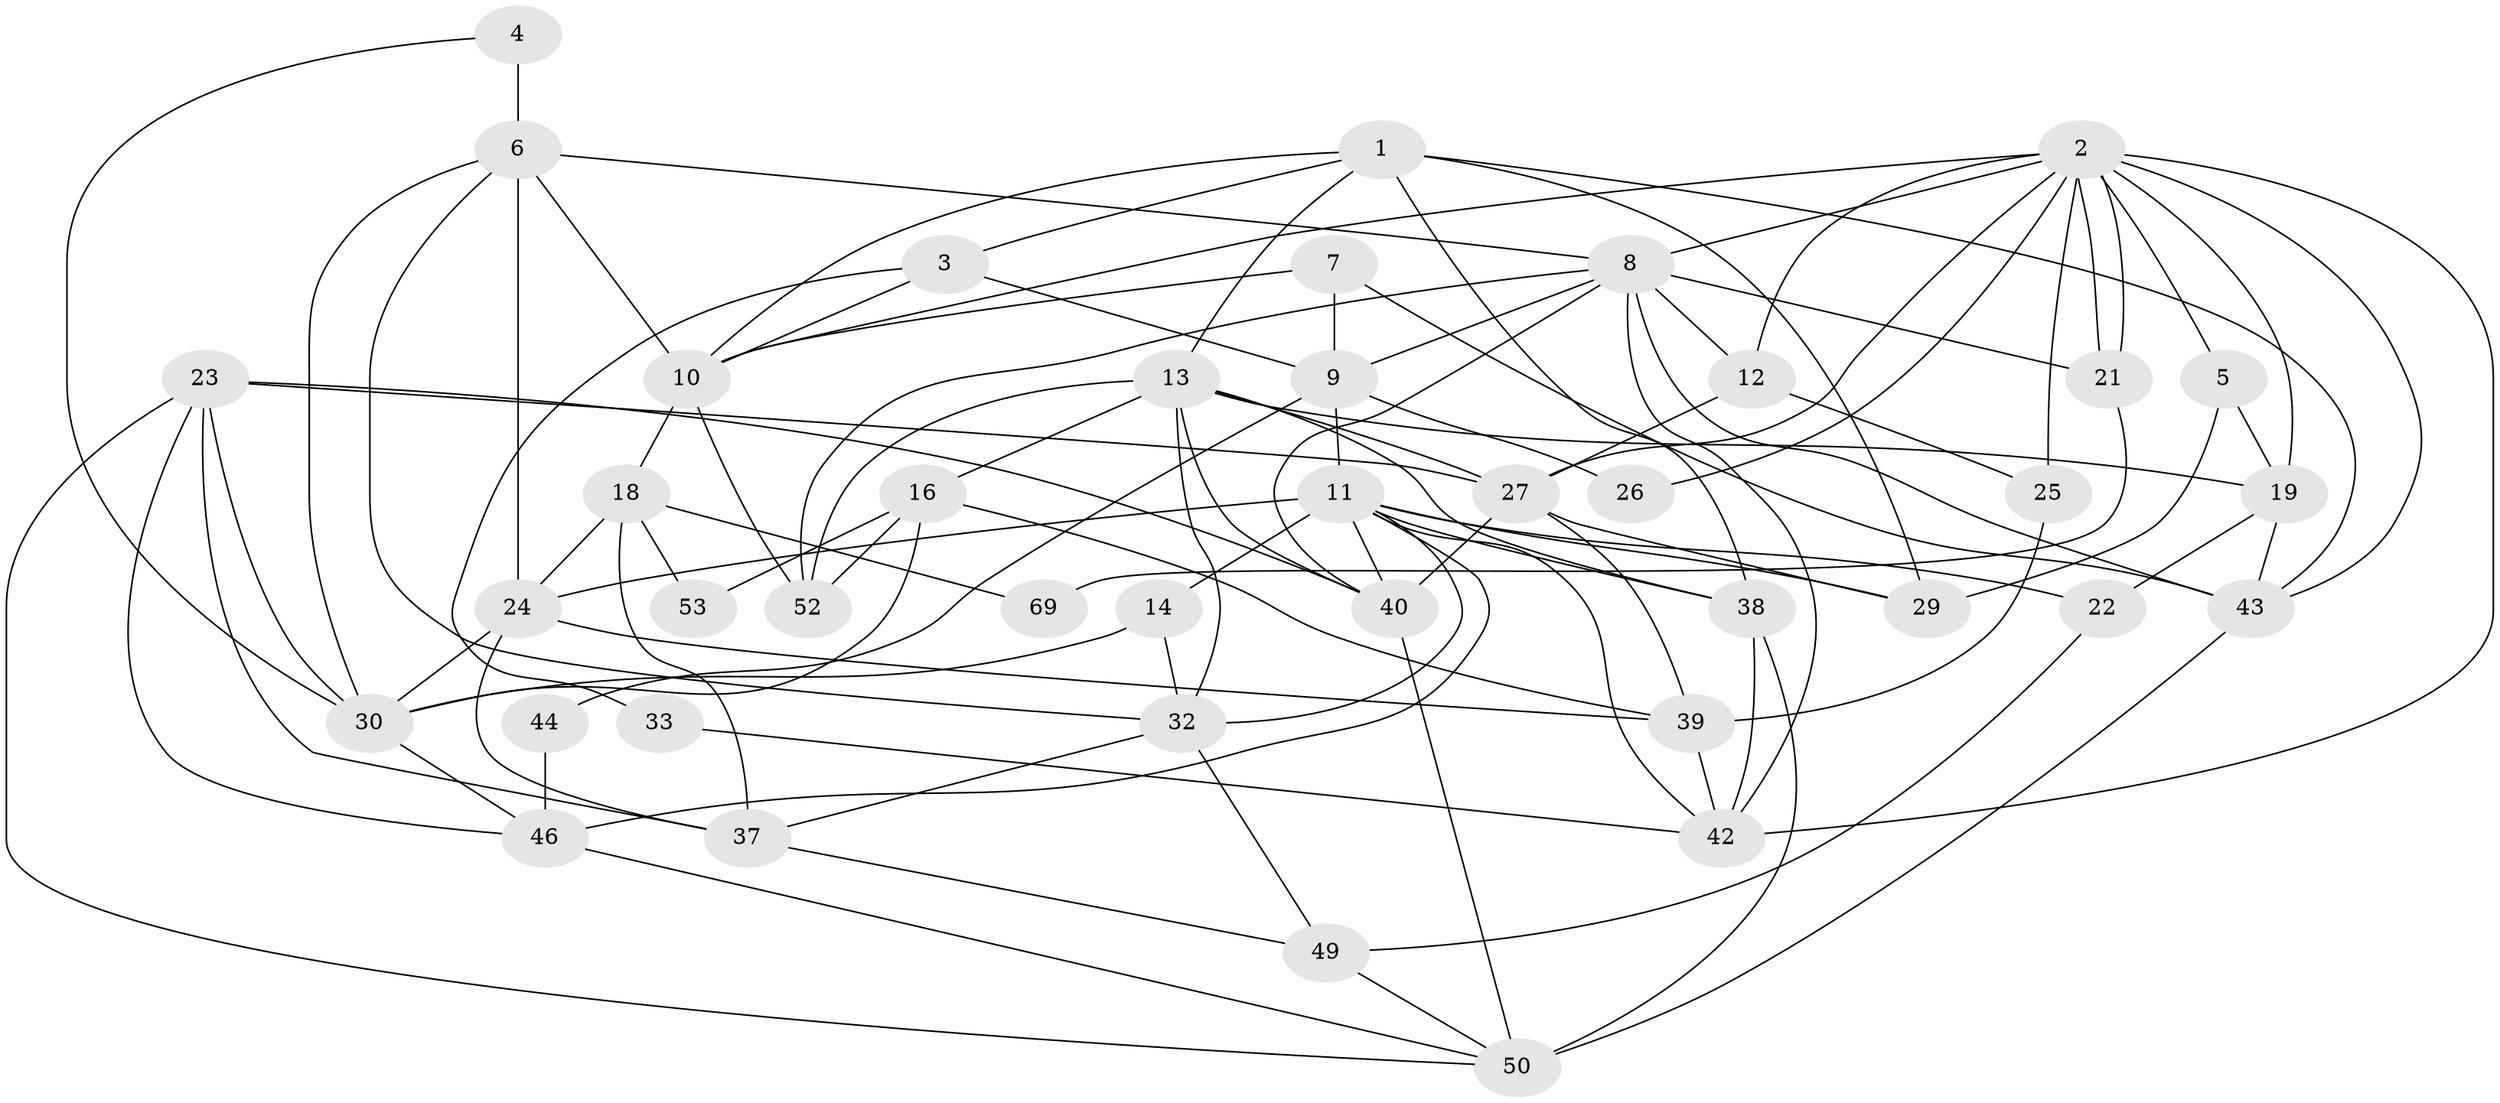 // original degree distribution, {4: 0.2753623188405797, 10: 0.014492753623188406, 3: 0.2318840579710145, 8: 0.028985507246376812, 7: 0.028985507246376812, 2: 0.17391304347826086, 5: 0.2028985507246377, 6: 0.043478260869565216}
// Generated by graph-tools (version 1.1) at 2025/42/03/06/25 10:42:01]
// undirected, 41 vertices, 103 edges
graph export_dot {
graph [start="1"]
  node [color=gray90,style=filled];
  1 [super="+55"];
  2 [super="+57"];
  3;
  4;
  5 [super="+28"];
  6 [super="+35"];
  7 [super="+15"];
  8 [super="+36"];
  9 [super="+54"];
  10 [super="+60"];
  11 [super="+51"];
  12 [super="+17"];
  13 [super="+66"];
  14;
  16 [super="+20"];
  18 [super="+65"];
  19 [super="+62"];
  21;
  22;
  23 [super="+31"];
  24 [super="+58"];
  25;
  26;
  27 [super="+34"];
  29;
  30 [super="+61"];
  32 [super="+41"];
  33;
  37 [super="+68"];
  38 [super="+45"];
  39 [super="+64"];
  40 [super="+48"];
  42 [super="+47"];
  43 [super="+63"];
  44;
  46 [super="+56"];
  49;
  50 [super="+67"];
  52 [super="+59"];
  53;
  69;
  1 -- 3;
  1 -- 29;
  1 -- 13;
  1 -- 10;
  1 -- 38;
  1 -- 43;
  2 -- 21;
  2 -- 21;
  2 -- 27;
  2 -- 26;
  2 -- 42;
  2 -- 5;
  2 -- 8 [weight=2];
  2 -- 25;
  2 -- 10;
  2 -- 12;
  2 -- 19;
  2 -- 43;
  3 -- 10;
  3 -- 33;
  3 -- 9;
  4 -- 6 [weight=2];
  4 -- 30;
  5 -- 29;
  5 -- 19;
  6 -- 30;
  6 -- 32;
  6 -- 8;
  6 -- 24;
  6 -- 10 [weight=2];
  7 -- 10;
  7 -- 43;
  7 -- 9;
  8 -- 40;
  8 -- 9 [weight=2];
  8 -- 21;
  8 -- 42;
  8 -- 12;
  8 -- 43;
  8 -- 52;
  9 -- 26;
  9 -- 11;
  9 -- 44;
  10 -- 18;
  10 -- 52;
  11 -- 29;
  11 -- 22;
  11 -- 24;
  11 -- 40;
  11 -- 14;
  11 -- 42;
  11 -- 46;
  11 -- 38;
  11 -- 32;
  12 -- 25;
  12 -- 27;
  13 -- 16;
  13 -- 32;
  13 -- 19;
  13 -- 52;
  13 -- 27;
  13 -- 38;
  13 -- 40;
  14 -- 30;
  14 -- 32;
  16 -- 30;
  16 -- 53;
  16 -- 39;
  16 -- 52;
  18 -- 53 [weight=2];
  18 -- 37;
  18 -- 69;
  18 -- 24;
  19 -- 22;
  19 -- 43;
  21 -- 69;
  22 -- 49;
  23 -- 40;
  23 -- 50;
  23 -- 27;
  23 -- 30;
  23 -- 46;
  23 -- 37;
  24 -- 39;
  24 -- 37;
  24 -- 30;
  25 -- 39;
  27 -- 40;
  27 -- 39;
  27 -- 29;
  30 -- 46;
  32 -- 49;
  32 -- 37;
  33 -- 42;
  37 -- 49;
  38 -- 42;
  38 -- 50;
  39 -- 42;
  40 -- 50;
  43 -- 50;
  44 -- 46;
  46 -- 50;
  49 -- 50;
}
